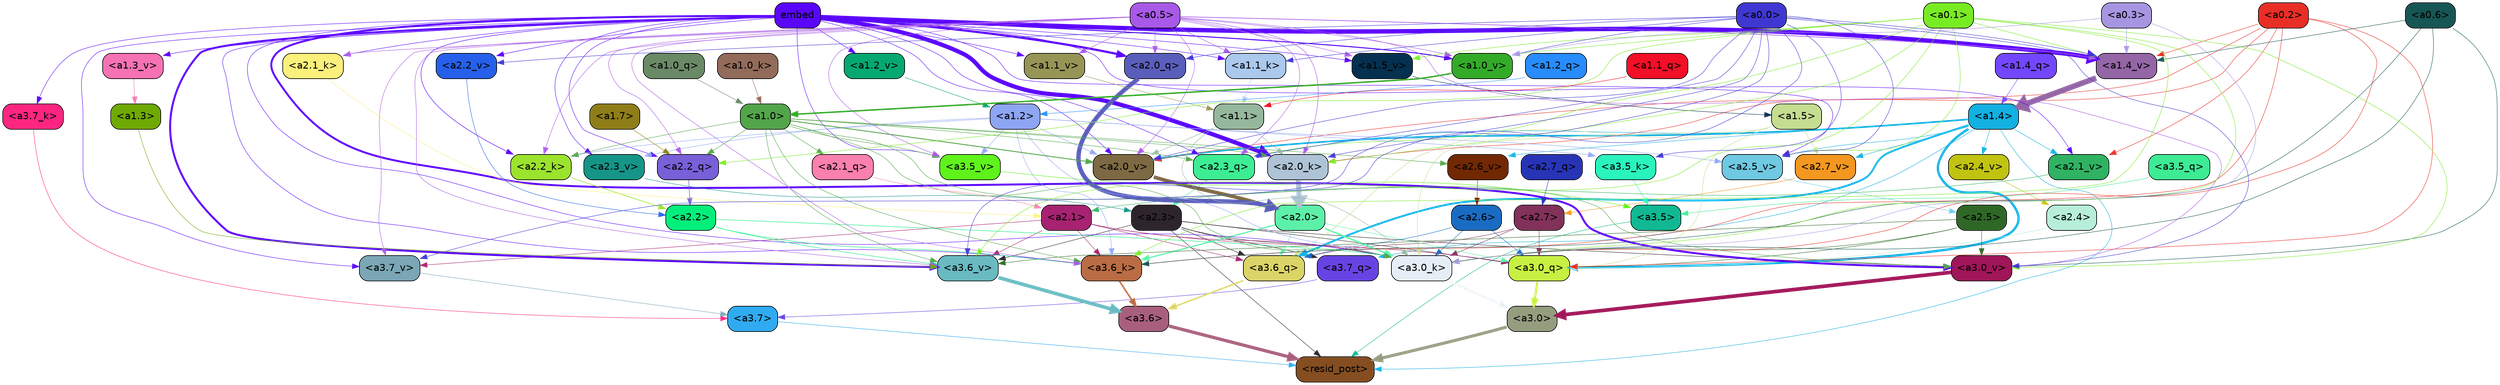 strict digraph "" {
	graph [bgcolor=transparent,
		layout=dot,
		overlap=false,
		splines=true
	];
	"<a3.7>"	[color=black,
		fillcolor="#30abf1",
		fontname=Helvetica,
		shape=box,
		style="filled, rounded"];
	"<resid_post>"	[color=black,
		fillcolor="#854e21",
		fontname=Helvetica,
		shape=box,
		style="filled, rounded"];
	"<a3.7>" -> "<resid_post>"	[color="#30abf1",
		penwidth=0.6239100098609924];
	"<a3.6>"	[color=black,
		fillcolor="#a85f7d",
		fontname=Helvetica,
		shape=box,
		style="filled, rounded"];
	"<a3.6>" -> "<resid_post>"	[color="#a85f7d",
		penwidth=4.569062113761902];
	"<a3.5>"	[color=black,
		fillcolor="#10b993",
		fontname=Helvetica,
		shape=box,
		style="filled, rounded"];
	"<a3.5>" -> "<resid_post>"	[color="#10b993",
		penwidth=0.6];
	"<a3.0>"	[color=black,
		fillcolor="#959d7f",
		fontname=Helvetica,
		shape=box,
		style="filled, rounded"];
	"<a3.0>" -> "<resid_post>"	[color="#959d7f",
		penwidth=4.283544182777405];
	"<a2.3>"	[color=black,
		fillcolor="#2e252c",
		fontname=Helvetica,
		shape=box,
		style="filled, rounded"];
	"<a2.3>" -> "<resid_post>"	[color="#2e252c",
		penwidth=0.6];
	"<a3.7_q>"	[color=black,
		fillcolor="#6843e3",
		fontname=Helvetica,
		shape=box,
		style="filled, rounded"];
	"<a2.3>" -> "<a3.7_q>"	[color="#2e252c",
		penwidth=0.6];
	"<a3.6_q>"	[color=black,
		fillcolor="#dbd467",
		fontname=Helvetica,
		shape=box,
		style="filled, rounded"];
	"<a2.3>" -> "<a3.6_q>"	[color="#2e252c",
		penwidth=0.6];
	"<a3.0_q>"	[color=black,
		fillcolor="#c7f043",
		fontname=Helvetica,
		shape=box,
		style="filled, rounded"];
	"<a2.3>" -> "<a3.0_q>"	[color="#2e252c",
		penwidth=0.6];
	"<a3.0_k>"	[color=black,
		fillcolor="#e5eef7",
		fontname=Helvetica,
		shape=box,
		style="filled, rounded"];
	"<a2.3>" -> "<a3.0_k>"	[color="#2e252c",
		penwidth=0.6];
	"<a3.6_v>"	[color=black,
		fillcolor="#69bac1",
		fontname=Helvetica,
		shape=box,
		style="filled, rounded"];
	"<a2.3>" -> "<a3.6_v>"	[color="#2e252c",
		penwidth=0.6];
	"<a3.0_v>"	[color=black,
		fillcolor="#a01658",
		fontname=Helvetica,
		shape=box,
		style="filled, rounded"];
	"<a2.3>" -> "<a3.0_v>"	[color="#2e252c",
		penwidth=0.6];
	"<a1.4>"	[color=black,
		fillcolor="#13b0e2",
		fontname=Helvetica,
		shape=box,
		style="filled, rounded"];
	"<a1.4>" -> "<resid_post>"	[color="#13b0e2",
		penwidth=0.6];
	"<a1.4>" -> "<a3.7_q>"	[color="#13b0e2",
		penwidth=0.6];
	"<a1.4>" -> "<a3.6_q>"	[color="#13b0e2",
		penwidth=2.6908124685287476];
	"<a1.4>" -> "<a3.0_q>"	[color="#13b0e2",
		penwidth=3.32076895236969];
	"<a2.3_q>"	[color=black,
		fillcolor="#3ded94",
		fontname=Helvetica,
		shape=box,
		style="filled, rounded"];
	"<a1.4>" -> "<a2.3_q>"	[color="#13b0e2",
		penwidth=0.6];
	"<a2.7_v>"	[color=black,
		fillcolor="#f49720",
		fontname=Helvetica,
		shape=box,
		style="filled, rounded"];
	"<a1.4>" -> "<a2.7_v>"	[color="#13b0e2",
		penwidth=0.6];
	"<a2.6_v>"	[color=black,
		fillcolor="#722803",
		fontname=Helvetica,
		shape=box,
		style="filled, rounded"];
	"<a1.4>" -> "<a2.6_v>"	[color="#13b0e2",
		penwidth=0.6];
	"<a2.5_v>"	[color=black,
		fillcolor="#6fc9e2",
		fontname=Helvetica,
		shape=box,
		style="filled, rounded"];
	"<a1.4>" -> "<a2.5_v>"	[color="#13b0e2",
		penwidth=0.6];
	"<a2.4_v>"	[color=black,
		fillcolor="#c1c311",
		fontname=Helvetica,
		shape=box,
		style="filled, rounded"];
	"<a1.4>" -> "<a2.4_v>"	[color="#13b0e2",
		penwidth=0.6];
	"<a2.1_v>"	[color=black,
		fillcolor="#2fb363",
		fontname=Helvetica,
		shape=box,
		style="filled, rounded"];
	"<a1.4>" -> "<a2.1_v>"	[color="#13b0e2",
		penwidth=0.6];
	"<a2.0_v>"	[color=black,
		fillcolor="#7d6943",
		fontname=Helvetica,
		shape=box,
		style="filled, rounded"];
	"<a1.4>" -> "<a2.0_v>"	[color="#13b0e2",
		penwidth=2.3065454959869385];
	"<a3.7_q>" -> "<a3.7>"	[color="#6843e3",
		penwidth=0.6];
	"<a3.6_q>" -> "<a3.6>"	[color="#dbd467",
		penwidth=2.03758105635643];
	"<a3.5_q>"	[color=black,
		fillcolor="#3deb94",
		fontname=Helvetica,
		shape=box,
		style="filled, rounded"];
	"<a3.5_q>" -> "<a3.5>"	[color="#3deb94",
		penwidth=0.6];
	"<a3.0_q>" -> "<a3.0>"	[color="#c7f043",
		penwidth=2.8638100624084473];
	"<a3.7_k>"	[color=black,
		fillcolor="#fe2581",
		fontname=Helvetica,
		shape=box,
		style="filled, rounded"];
	"<a3.7_k>" -> "<a3.7>"	[color="#fe2581",
		penwidth=0.6];
	"<a3.6_k>"	[color=black,
		fillcolor="#ba6c44",
		fontname=Helvetica,
		shape=box,
		style="filled, rounded"];
	"<a3.6_k>" -> "<a3.6>"	[color="#ba6c44",
		penwidth=2.174198240041733];
	"<a3.5_k>"	[color=black,
		fillcolor="#2af4bd",
		fontname=Helvetica,
		shape=box,
		style="filled, rounded"];
	"<a3.5_k>" -> "<a3.5>"	[color="#2af4bd",
		penwidth=0.6];
	"<a3.0_k>" -> "<a3.0>"	[color="#e5eef7",
		penwidth=2.6274144649505615];
	"<a3.7_v>"	[color=black,
		fillcolor="#7aa6b5",
		fontname=Helvetica,
		shape=box,
		style="filled, rounded"];
	"<a3.7_v>" -> "<a3.7>"	[color="#7aa6b5",
		penwidth=0.6];
	"<a3.6_v>" -> "<a3.6>"	[color="#69bac1",
		penwidth=5.002329230308533];
	"<a3.5_v>"	[color=black,
		fillcolor="#5ff31b",
		fontname=Helvetica,
		shape=box,
		style="filled, rounded"];
	"<a3.5_v>" -> "<a3.5>"	[color="#5ff31b",
		penwidth=0.6];
	"<a3.0_v>" -> "<a3.0>"	[color="#a01658",
		penwidth=5.188832879066467];
	"<a2.7>"	[color=black,
		fillcolor="#82315a",
		fontname=Helvetica,
		shape=box,
		style="filled, rounded"];
	"<a2.7>" -> "<a3.6_q>"	[color="#82315a",
		penwidth=0.6];
	"<a2.7>" -> "<a3.0_q>"	[color="#82315a",
		penwidth=0.6];
	"<a2.7>" -> "<a3.0_k>"	[color="#82315a",
		penwidth=0.6];
	"<a2.6>"	[color=black,
		fillcolor="#196cc3",
		fontname=Helvetica,
		shape=box,
		style="filled, rounded"];
	"<a2.6>" -> "<a3.6_q>"	[color="#196cc3",
		penwidth=0.6];
	"<a2.6>" -> "<a3.0_q>"	[color="#196cc3",
		penwidth=0.6];
	"<a2.6>" -> "<a3.0_k>"	[color="#196cc3",
		penwidth=0.6];
	"<a2.1>"	[color=black,
		fillcolor="#a72270",
		fontname=Helvetica,
		shape=box,
		style="filled, rounded"];
	"<a2.1>" -> "<a3.6_q>"	[color="#a72270",
		penwidth=0.6];
	"<a2.1>" -> "<a3.0_q>"	[color="#a72270",
		penwidth=0.6];
	"<a2.1>" -> "<a3.6_k>"	[color="#a72270",
		penwidth=0.6];
	"<a2.1>" -> "<a3.0_k>"	[color="#a72270",
		penwidth=0.6];
	"<a2.1>" -> "<a3.7_v>"	[color="#a72270",
		penwidth=0.6];
	"<a2.1>" -> "<a3.6_v>"	[color="#a72270",
		penwidth=0.6];
	"<a2.0>"	[color=black,
		fillcolor="#5df0a8",
		fontname=Helvetica,
		shape=box,
		style="filled, rounded"];
	"<a2.0>" -> "<a3.6_q>"	[color="#5df0a8",
		penwidth=0.6];
	"<a2.0>" -> "<a3.0_q>"	[color="#5df0a8",
		penwidth=0.6];
	"<a2.0>" -> "<a3.6_k>"	[color="#5df0a8",
		penwidth=1.6254686117172241];
	"<a2.0>" -> "<a3.0_k>"	[color="#5df0a8",
		penwidth=2.182972814887762];
	"<a1.5>"	[color=black,
		fillcolor="#c4dd90",
		fontname=Helvetica,
		shape=box,
		style="filled, rounded"];
	"<a1.5>" -> "<a3.6_q>"	[color="#c4dd90",
		penwidth=0.6];
	"<a1.5>" -> "<a3.0_q>"	[color="#c4dd90",
		penwidth=0.6];
	"<a1.5>" -> "<a3.0_k>"	[color="#c4dd90",
		penwidth=0.6];
	"<a1.5>" -> "<a2.7_v>"	[color="#c4dd90",
		penwidth=0.6];
	"<a2.5>"	[color=black,
		fillcolor="#2f6826",
		fontname=Helvetica,
		shape=box,
		style="filled, rounded"];
	"<a2.5>" -> "<a3.0_q>"	[color="#2f6826",
		penwidth=0.6];
	"<a2.5>" -> "<a3.0_k>"	[color="#2f6826",
		penwidth=0.6];
	"<a2.5>" -> "<a3.6_v>"	[color="#2f6826",
		penwidth=0.6];
	"<a2.5>" -> "<a3.0_v>"	[color="#2f6826",
		penwidth=0.6];
	"<a2.4>"	[color=black,
		fillcolor="#b7eed9",
		fontname=Helvetica,
		shape=box,
		style="filled, rounded"];
	"<a2.4>" -> "<a3.0_q>"	[color="#b7eed9",
		penwidth=0.6];
	"<a0.2>"	[color=black,
		fillcolor="#e92e26",
		fontname=Helvetica,
		shape=box,
		style="filled, rounded"];
	"<a0.2>" -> "<a3.0_q>"	[color="#e92e26",
		penwidth=0.6];
	"<a0.2>" -> "<a3.6_k>"	[color="#e92e26",
		penwidth=0.6];
	"<a0.2>" -> "<a3.0_k>"	[color="#e92e26",
		penwidth=0.6];
	"<a2.0_k>"	[color=black,
		fillcolor="#aec3d5",
		fontname=Helvetica,
		shape=box,
		style="filled, rounded"];
	"<a0.2>" -> "<a2.0_k>"	[color="#e92e26",
		penwidth=0.6];
	"<a0.2>" -> "<a2.1_v>"	[color="#e92e26",
		penwidth=0.6];
	"<a0.2>" -> "<a2.0_v>"	[color="#e92e26",
		penwidth=0.6];
	"<a1.4_v>"	[color=black,
		fillcolor="#9466a6",
		fontname=Helvetica,
		shape=box,
		style="filled, rounded"];
	"<a0.2>" -> "<a1.4_v>"	[color="#e92e26",
		penwidth=0.6];
	embed	[color=black,
		fillcolor="#5906fb",
		fontname=Helvetica,
		shape=box,
		style="filled, rounded"];
	embed -> "<a3.7_k>"	[color="#5906fb",
		penwidth=0.6];
	embed -> "<a3.6_k>"	[color="#5906fb",
		penwidth=0.6];
	embed -> "<a3.0_k>"	[color="#5906fb",
		penwidth=0.6];
	embed -> "<a3.7_v>"	[color="#5906fb",
		penwidth=0.6];
	embed -> "<a3.6_v>"	[color="#5906fb",
		penwidth=2.809220314025879];
	embed -> "<a3.5_v>"	[color="#5906fb",
		penwidth=0.6];
	embed -> "<a3.0_v>"	[color="#5906fb",
		penwidth=2.754121422767639];
	embed -> "<a2.3_q>"	[color="#5906fb",
		penwidth=0.6];
	"<a2.2_q>"	[color=black,
		fillcolor="#7860d8",
		fontname=Helvetica,
		shape=box,
		style="filled, rounded"];
	embed -> "<a2.2_q>"	[color="#5906fb",
		penwidth=0.6];
	"<a2.0_q>"	[color=black,
		fillcolor="#5a5ebb",
		fontname=Helvetica,
		shape=box,
		style="filled, rounded"];
	embed -> "<a2.0_q>"	[color="#5906fb",
		penwidth=3.102177858352661];
	"<a2.2_k>"	[color=black,
		fillcolor="#9be32c",
		fontname=Helvetica,
		shape=box,
		style="filled, rounded"];
	embed -> "<a2.2_k>"	[color="#5906fb",
		penwidth=0.6805839538574219];
	"<a2.1_k>"	[color=black,
		fillcolor="#fbf07b",
		fontname=Helvetica,
		shape=box,
		style="filled, rounded"];
	embed -> "<a2.1_k>"	[color="#5906fb",
		penwidth=0.6];
	embed -> "<a2.0_k>"	[color="#5906fb",
		penwidth=5.977519929409027];
	embed -> "<a2.5_v>"	[color="#5906fb",
		penwidth=0.6];
	"<a2.3_v>"	[color=black,
		fillcolor="#149588",
		fontname=Helvetica,
		shape=box,
		style="filled, rounded"];
	embed -> "<a2.3_v>"	[color="#5906fb",
		penwidth=0.6];
	"<a2.2_v>"	[color=black,
		fillcolor="#2660ea",
		fontname=Helvetica,
		shape=box,
		style="filled, rounded"];
	embed -> "<a2.2_v>"	[color="#5906fb",
		penwidth=0.6436443328857422];
	embed -> "<a2.1_v>"	[color="#5906fb",
		penwidth=0.6];
	embed -> "<a2.0_v>"	[color="#5906fb",
		penwidth=0.6];
	"<a1.1_k>"	[color=black,
		fillcolor="#abc8ed",
		fontname=Helvetica,
		shape=box,
		style="filled, rounded"];
	embed -> "<a1.1_k>"	[color="#5906fb",
		penwidth=0.6];
	"<a1.5_v>"	[color=black,
		fillcolor="#053050",
		fontname=Helvetica,
		shape=box,
		style="filled, rounded"];
	embed -> "<a1.5_v>"	[color="#5906fb",
		penwidth=0.6];
	embed -> "<a1.4_v>"	[color="#5906fb",
		penwidth=6.155339062213898];
	"<a1.3_v>"	[color=black,
		fillcolor="#f572b4",
		fontname=Helvetica,
		shape=box,
		style="filled, rounded"];
	embed -> "<a1.3_v>"	[color="#5906fb",
		penwidth=0.6];
	"<a1.2_v>"	[color=black,
		fillcolor="#06a871",
		fontname=Helvetica,
		shape=box,
		style="filled, rounded"];
	embed -> "<a1.2_v>"	[color="#5906fb",
		penwidth=0.6];
	"<a1.1_v>"	[color=black,
		fillcolor="#979556",
		fontname=Helvetica,
		shape=box,
		style="filled, rounded"];
	embed -> "<a1.1_v>"	[color="#5906fb",
		penwidth=0.6];
	"<a1.0_v>"	[color=black,
		fillcolor="#33ab29",
		fontname=Helvetica,
		shape=box,
		style="filled, rounded"];
	embed -> "<a1.0_v>"	[color="#5906fb",
		penwidth=1.3890299797058105];
	"<a2.2>"	[color=black,
		fillcolor="#03ef7b",
		fontname=Helvetica,
		shape=box,
		style="filled, rounded"];
	"<a2.2>" -> "<a3.6_k>"	[color="#03ef7b",
		penwidth=0.6];
	"<a2.2>" -> "<a3.0_k>"	[color="#03ef7b",
		penwidth=0.6065438985824585];
	"<a2.2>" -> "<a3.6_v>"	[color="#03ef7b",
		penwidth=0.6];
	"<a1.2>"	[color=black,
		fillcolor="#8ea5f3",
		fontname=Helvetica,
		shape=box,
		style="filled, rounded"];
	"<a1.2>" -> "<a3.6_k>"	[color="#8ea5f3",
		penwidth=0.6];
	"<a1.2>" -> "<a3.5_k>"	[color="#8ea5f3",
		penwidth=0.6];
	"<a1.2>" -> "<a3.0_k>"	[color="#8ea5f3",
		penwidth=0.6];
	"<a1.2>" -> "<a3.5_v>"	[color="#8ea5f3",
		penwidth=0.6];
	"<a1.2>" -> "<a2.2_k>"	[color="#8ea5f3",
		penwidth=0.6];
	"<a1.2>" -> "<a2.5_v>"	[color="#8ea5f3",
		penwidth=0.6];
	"<a1.2>" -> "<a2.3_v>"	[color="#8ea5f3",
		penwidth=0.6];
	"<a1.2>" -> "<a2.0_v>"	[color="#8ea5f3",
		penwidth=0.6];
	"<a1.0>"	[color=black,
		fillcolor="#53a54a",
		fontname=Helvetica,
		shape=box,
		style="filled, rounded"];
	"<a1.0>" -> "<a3.6_k>"	[color="#53a54a",
		penwidth=0.6];
	"<a1.0>" -> "<a3.0_k>"	[color="#53a54a",
		penwidth=0.6];
	"<a1.0>" -> "<a3.6_v>"	[color="#53a54a",
		penwidth=0.6];
	"<a1.0>" -> "<a3.5_v>"	[color="#53a54a",
		penwidth=0.6];
	"<a1.0>" -> "<a3.0_v>"	[color="#53a54a",
		penwidth=0.6];
	"<a1.0>" -> "<a2.3_q>"	[color="#53a54a",
		penwidth=0.6];
	"<a1.0>" -> "<a2.2_q>"	[color="#53a54a",
		penwidth=0.6];
	"<a2.1_q>"	[color=black,
		fillcolor="#fa80ad",
		fontname=Helvetica,
		shape=box,
		style="filled, rounded"];
	"<a1.0>" -> "<a2.1_q>"	[color="#53a54a",
		penwidth=0.6];
	"<a1.0>" -> "<a2.2_k>"	[color="#53a54a",
		penwidth=0.6];
	"<a1.0>" -> "<a2.0_k>"	[color="#53a54a",
		penwidth=0.6];
	"<a1.0>" -> "<a2.6_v>"	[color="#53a54a",
		penwidth=0.6];
	"<a1.0>" -> "<a2.0_v>"	[color="#53a54a",
		penwidth=1.2192587852478027];
	"<a0.6>"	[color=black,
		fillcolor="#165654",
		fontname=Helvetica,
		shape=box,
		style="filled, rounded"];
	"<a0.6>" -> "<a3.6_k>"	[color="#165654",
		penwidth=0.6];
	"<a0.6>" -> "<a3.0_k>"	[color="#165654",
		penwidth=0.6];
	"<a0.6>" -> "<a3.0_v>"	[color="#165654",
		penwidth=0.6];
	"<a0.6>" -> "<a1.4_v>"	[color="#165654",
		penwidth=0.6];
	"<a0.5>"	[color=black,
		fillcolor="#a859e7",
		fontname=Helvetica,
		shape=box,
		style="filled, rounded"];
	"<a0.5>" -> "<a3.6_k>"	[color="#a859e7",
		penwidth=0.6];
	"<a0.5>" -> "<a3.7_v>"	[color="#a859e7",
		penwidth=0.6];
	"<a0.5>" -> "<a3.6_v>"	[color="#a859e7",
		penwidth=0.6];
	"<a0.5>" -> "<a3.5_v>"	[color="#a859e7",
		penwidth=0.6];
	"<a0.5>" -> "<a3.0_v>"	[color="#a859e7",
		penwidth=0.6120390892028809];
	"<a0.5>" -> "<a2.3_q>"	[color="#a859e7",
		penwidth=0.6];
	"<a0.5>" -> "<a2.2_q>"	[color="#a859e7",
		penwidth=0.6];
	"<a0.5>" -> "<a2.0_q>"	[color="#a859e7",
		penwidth=0.6];
	"<a0.5>" -> "<a2.2_k>"	[color="#a859e7",
		penwidth=0.6];
	"<a0.5>" -> "<a2.1_k>"	[color="#a859e7",
		penwidth=0.6];
	"<a0.5>" -> "<a2.0_k>"	[color="#a859e7",
		penwidth=0.658348560333252];
	"<a0.5>" -> "<a2.0_v>"	[color="#a859e7",
		penwidth=0.6];
	"<a0.5>" -> "<a1.1_k>"	[color="#a859e7",
		penwidth=0.6];
	"<a0.5>" -> "<a1.5_v>"	[color="#a859e7",
		penwidth=0.6];
	"<a0.5>" -> "<a1.4_v>"	[color="#a859e7",
		penwidth=0.9002184867858887];
	"<a0.5>" -> "<a1.1_v>"	[color="#a859e7",
		penwidth=0.6];
	"<a0.5>" -> "<a1.0_v>"	[color="#a859e7",
		penwidth=0.6];
	"<a0.1>"	[color=black,
		fillcolor="#78ec23",
		fontname=Helvetica,
		shape=box,
		style="filled, rounded"];
	"<a0.1>" -> "<a3.6_k>"	[color="#78ec23",
		penwidth=0.6];
	"<a0.1>" -> "<a3.0_k>"	[color="#78ec23",
		penwidth=0.6];
	"<a0.1>" -> "<a3.6_v>"	[color="#78ec23",
		penwidth=0.6];
	"<a0.1>" -> "<a3.0_v>"	[color="#78ec23",
		penwidth=0.6];
	"<a0.1>" -> "<a2.3_q>"	[color="#78ec23",
		penwidth=0.6];
	"<a0.1>" -> "<a2.2_q>"	[color="#78ec23",
		penwidth=0.6];
	"<a0.1>" -> "<a2.0_k>"	[color="#78ec23",
		penwidth=0.6];
	"<a0.1>" -> "<a2.5_v>"	[color="#78ec23",
		penwidth=0.6];
	"<a0.1>" -> "<a1.5_v>"	[color="#78ec23",
		penwidth=0.6];
	"<a0.1>" -> "<a1.4_v>"	[color="#78ec23",
		penwidth=0.6];
	"<a0.1>" -> "<a1.0_v>"	[color="#78ec23",
		penwidth=0.6];
	"<a0.0>"	[color=black,
		fillcolor="#4037d2",
		fontname=Helvetica,
		shape=box,
		style="filled, rounded"];
	"<a0.0>" -> "<a3.5_k>"	[color="#4037d2",
		penwidth=0.6];
	"<a0.0>" -> "<a3.7_v>"	[color="#4037d2",
		penwidth=0.6];
	"<a0.0>" -> "<a3.6_v>"	[color="#4037d2",
		penwidth=0.6];
	"<a0.0>" -> "<a3.0_v>"	[color="#4037d2",
		penwidth=0.6];
	"<a0.0>" -> "<a2.3_q>"	[color="#4037d2",
		penwidth=0.6];
	"<a0.0>" -> "<a2.0_q>"	[color="#4037d2",
		penwidth=0.6];
	"<a0.0>" -> "<a2.0_k>"	[color="#4037d2",
		penwidth=0.6];
	"<a0.0>" -> "<a2.5_v>"	[color="#4037d2",
		penwidth=0.6];
	"<a0.0>" -> "<a2.2_v>"	[color="#4037d2",
		penwidth=0.6];
	"<a0.0>" -> "<a2.0_v>"	[color="#4037d2",
		penwidth=0.6];
	"<a0.0>" -> "<a1.1_k>"	[color="#4037d2",
		penwidth=0.6];
	"<a0.0>" -> "<a1.4_v>"	[color="#4037d2",
		penwidth=0.6];
	"<a0.0>" -> "<a1.0_v>"	[color="#4037d2",
		penwidth=0.6];
	"<a1.1>"	[color=black,
		fillcolor="#95b89c",
		fontname=Helvetica,
		shape=box,
		style="filled, rounded"];
	"<a1.1>" -> "<a3.0_k>"	[color="#95b89c",
		penwidth=0.6];
	"<a1.1>" -> "<a2.0_k>"	[color="#95b89c",
		penwidth=0.6];
	"<a1.1>" -> "<a2.0_v>"	[color="#95b89c",
		penwidth=0.6];
	"<a0.3>"	[color=black,
		fillcolor="#a695e1",
		fontname=Helvetica,
		shape=box,
		style="filled, rounded"];
	"<a0.3>" -> "<a3.0_k>"	[color="#a695e1",
		penwidth=0.6];
	"<a0.3>" -> "<a1.4_v>"	[color="#a695e1",
		penwidth=0.6];
	"<a0.3>" -> "<a1.0_v>"	[color="#a695e1",
		penwidth=0.6];
	"<a1.3>"	[color=black,
		fillcolor="#6ea904",
		fontname=Helvetica,
		shape=box,
		style="filled, rounded"];
	"<a1.3>" -> "<a3.6_v>"	[color="#6ea904",
		penwidth=0.6];
	"<a2.7_q>"	[color=black,
		fillcolor="#2734b6",
		fontname=Helvetica,
		shape=box,
		style="filled, rounded"];
	"<a2.7_q>" -> "<a2.7>"	[color="#2734b6",
		penwidth=0.6];
	"<a2.3_q>" -> "<a2.3>"	[color="#3ded94",
		penwidth=0.6];
	"<a2.2_q>" -> "<a2.2>"	[color="#7860d8",
		penwidth=0.7585353851318359];
	"<a2.1_q>" -> "<a2.1>"	[color="#fa80ad",
		penwidth=0.6];
	"<a2.0_q>" -> "<a2.0>"	[color="#5a5ebb",
		penwidth=6.189085364341736];
	"<a2.2_k>" -> "<a2.2>"	[color="#9be32c",
		penwidth=0.87534499168396];
	"<a2.1_k>" -> "<a2.1>"	[color="#fbf07b",
		penwidth=0.6];
	"<a2.0_k>" -> "<a2.0>"	[color="#aec3d5",
		penwidth=7.056803464889526];
	"<a2.7_v>" -> "<a2.7>"	[color="#f49720",
		penwidth=0.6];
	"<a2.6_v>" -> "<a2.6>"	[color="#722803",
		penwidth=0.6];
	"<a2.5_v>" -> "<a2.5>"	[color="#6fc9e2",
		penwidth=0.6];
	"<a2.4_v>" -> "<a2.4>"	[color="#c1c311",
		penwidth=0.6];
	"<a2.3_v>" -> "<a2.3>"	[color="#149588",
		penwidth=0.6];
	"<a2.2_v>" -> "<a2.2>"	[color="#2660ea",
		penwidth=0.6];
	"<a2.1_v>" -> "<a2.1>"	[color="#2fb363",
		penwidth=0.6];
	"<a2.0_v>" -> "<a2.0>"	[color="#7d6943",
		penwidth=5.12138295173645];
	"<a1.7>"	[color=black,
		fillcolor="#8f7e17",
		fontname=Helvetica,
		shape=box,
		style="filled, rounded"];
	"<a1.7>" -> "<a2.2_q>"	[color="#8f7e17",
		penwidth=0.6];
	"<a1.4_q>"	[color=black,
		fillcolor="#7347fd",
		fontname=Helvetica,
		shape=box,
		style="filled, rounded"];
	"<a1.4_q>" -> "<a1.4>"	[color="#7347fd",
		penwidth=0.6];
	"<a1.2_q>"	[color=black,
		fillcolor="#288cfd",
		fontname=Helvetica,
		shape=box,
		style="filled, rounded"];
	"<a1.2_q>" -> "<a1.2>"	[color="#288cfd",
		penwidth=0.6036911010742188];
	"<a1.1_q>"	[color=black,
		fillcolor="#f20f27",
		fontname=Helvetica,
		shape=box,
		style="filled, rounded"];
	"<a1.1_q>" -> "<a1.1>"	[color="#f20f27",
		penwidth=0.6];
	"<a1.0_q>"	[color=black,
		fillcolor="#6a8a67",
		fontname=Helvetica,
		shape=box,
		style="filled, rounded"];
	"<a1.0_q>" -> "<a1.0>"	[color="#6a8a67",
		penwidth=0.6];
	"<a1.1_k>" -> "<a1.1>"	[color="#abc8ed",
		penwidth=0.6];
	"<a1.0_k>"	[color=black,
		fillcolor="#926b5a",
		fontname=Helvetica,
		shape=box,
		style="filled, rounded"];
	"<a1.0_k>" -> "<a1.0>"	[color="#926b5a",
		penwidth=0.6];
	"<a1.5_v>" -> "<a1.5>"	[color="#053050",
		penwidth=0.6];
	"<a1.4_v>" -> "<a1.4>"	[color="#9466a6",
		penwidth=7.850657939910889];
	"<a1.3_v>" -> "<a1.3>"	[color="#f572b4",
		penwidth=0.6];
	"<a1.2_v>" -> "<a1.2>"	[color="#06a871",
		penwidth=0.6];
	"<a1.1_v>" -> "<a1.1>"	[color="#979556",
		penwidth=0.6];
	"<a1.0_v>" -> "<a1.0>"	[color="#33ab29",
		penwidth=2.021620035171509];
}
